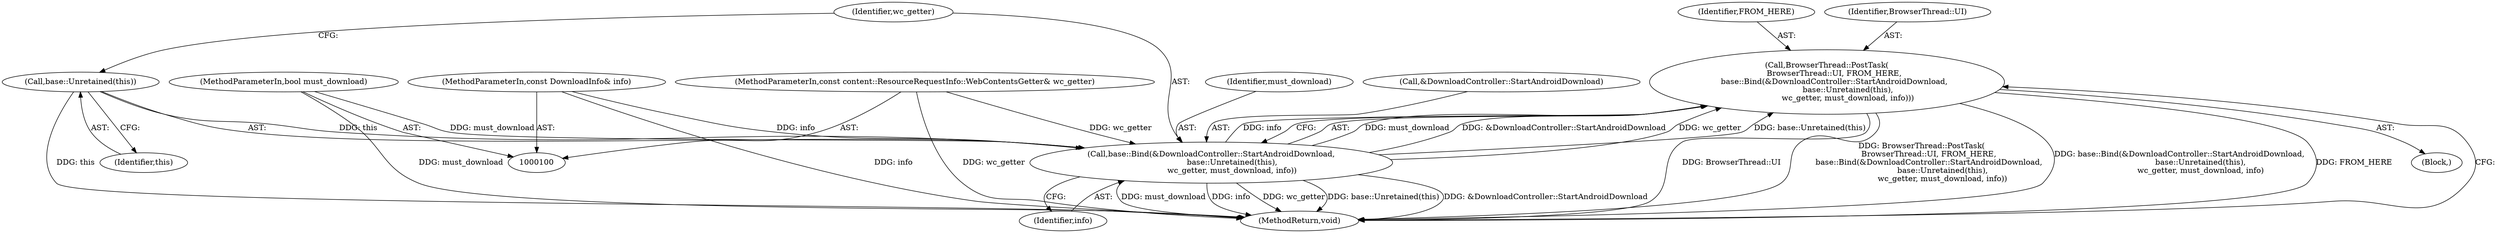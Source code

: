 digraph "1_Chrome_5fc08cfb098acce49344d2e89cc27c915903f81c_1@API" {
"1000107" [label="(Call,BrowserThread::PostTask(\n      BrowserThread::UI, FROM_HERE,\n      base::Bind(&DownloadController::StartAndroidDownload,\n                 base::Unretained(this),\n                 wc_getter, must_download, info)))"];
"1000110" [label="(Call,base::Bind(&DownloadController::StartAndroidDownload,\n                 base::Unretained(this),\n                 wc_getter, must_download, info))"];
"1000113" [label="(Call,base::Unretained(this))"];
"1000101" [label="(MethodParameterIn,const content::ResourceRequestInfo::WebContentsGetter& wc_getter)"];
"1000102" [label="(MethodParameterIn,bool must_download)"];
"1000103" [label="(MethodParameterIn,const DownloadInfo& info)"];
"1000109" [label="(Identifier,FROM_HERE)"];
"1000113" [label="(Call,base::Unretained(this))"];
"1000117" [label="(Identifier,info)"];
"1000108" [label="(Identifier,BrowserThread::UI)"];
"1000110" [label="(Call,base::Bind(&DownloadController::StartAndroidDownload,\n                 base::Unretained(this),\n                 wc_getter, must_download, info))"];
"1000114" [label="(Identifier,this)"];
"1000115" [label="(Identifier,wc_getter)"];
"1000116" [label="(Identifier,must_download)"];
"1000118" [label="(MethodReturn,void)"];
"1000102" [label="(MethodParameterIn,bool must_download)"];
"1000103" [label="(MethodParameterIn,const DownloadInfo& info)"];
"1000104" [label="(Block,)"];
"1000111" [label="(Call,&DownloadController::StartAndroidDownload)"];
"1000101" [label="(MethodParameterIn,const content::ResourceRequestInfo::WebContentsGetter& wc_getter)"];
"1000107" [label="(Call,BrowserThread::PostTask(\n      BrowserThread::UI, FROM_HERE,\n      base::Bind(&DownloadController::StartAndroidDownload,\n                 base::Unretained(this),\n                 wc_getter, must_download, info)))"];
"1000107" -> "1000104"  [label="AST: "];
"1000107" -> "1000110"  [label="CFG: "];
"1000108" -> "1000107"  [label="AST: "];
"1000109" -> "1000107"  [label="AST: "];
"1000110" -> "1000107"  [label="AST: "];
"1000118" -> "1000107"  [label="CFG: "];
"1000107" -> "1000118"  [label="DDG: BrowserThread::UI"];
"1000107" -> "1000118"  [label="DDG: BrowserThread::PostTask(\n      BrowserThread::UI, FROM_HERE,\n      base::Bind(&DownloadController::StartAndroidDownload,\n                 base::Unretained(this),\n                 wc_getter, must_download, info))"];
"1000107" -> "1000118"  [label="DDG: base::Bind(&DownloadController::StartAndroidDownload,\n                 base::Unretained(this),\n                 wc_getter, must_download, info)"];
"1000107" -> "1000118"  [label="DDG: FROM_HERE"];
"1000110" -> "1000107"  [label="DDG: must_download"];
"1000110" -> "1000107"  [label="DDG: &DownloadController::StartAndroidDownload"];
"1000110" -> "1000107"  [label="DDG: wc_getter"];
"1000110" -> "1000107"  [label="DDG: base::Unretained(this)"];
"1000110" -> "1000107"  [label="DDG: info"];
"1000110" -> "1000117"  [label="CFG: "];
"1000111" -> "1000110"  [label="AST: "];
"1000113" -> "1000110"  [label="AST: "];
"1000115" -> "1000110"  [label="AST: "];
"1000116" -> "1000110"  [label="AST: "];
"1000117" -> "1000110"  [label="AST: "];
"1000110" -> "1000118"  [label="DDG: info"];
"1000110" -> "1000118"  [label="DDG: wc_getter"];
"1000110" -> "1000118"  [label="DDG: base::Unretained(this)"];
"1000110" -> "1000118"  [label="DDG: &DownloadController::StartAndroidDownload"];
"1000110" -> "1000118"  [label="DDG: must_download"];
"1000113" -> "1000110"  [label="DDG: this"];
"1000101" -> "1000110"  [label="DDG: wc_getter"];
"1000102" -> "1000110"  [label="DDG: must_download"];
"1000103" -> "1000110"  [label="DDG: info"];
"1000113" -> "1000114"  [label="CFG: "];
"1000114" -> "1000113"  [label="AST: "];
"1000115" -> "1000113"  [label="CFG: "];
"1000113" -> "1000118"  [label="DDG: this"];
"1000101" -> "1000100"  [label="AST: "];
"1000101" -> "1000118"  [label="DDG: wc_getter"];
"1000102" -> "1000100"  [label="AST: "];
"1000102" -> "1000118"  [label="DDG: must_download"];
"1000103" -> "1000100"  [label="AST: "];
"1000103" -> "1000118"  [label="DDG: info"];
}
